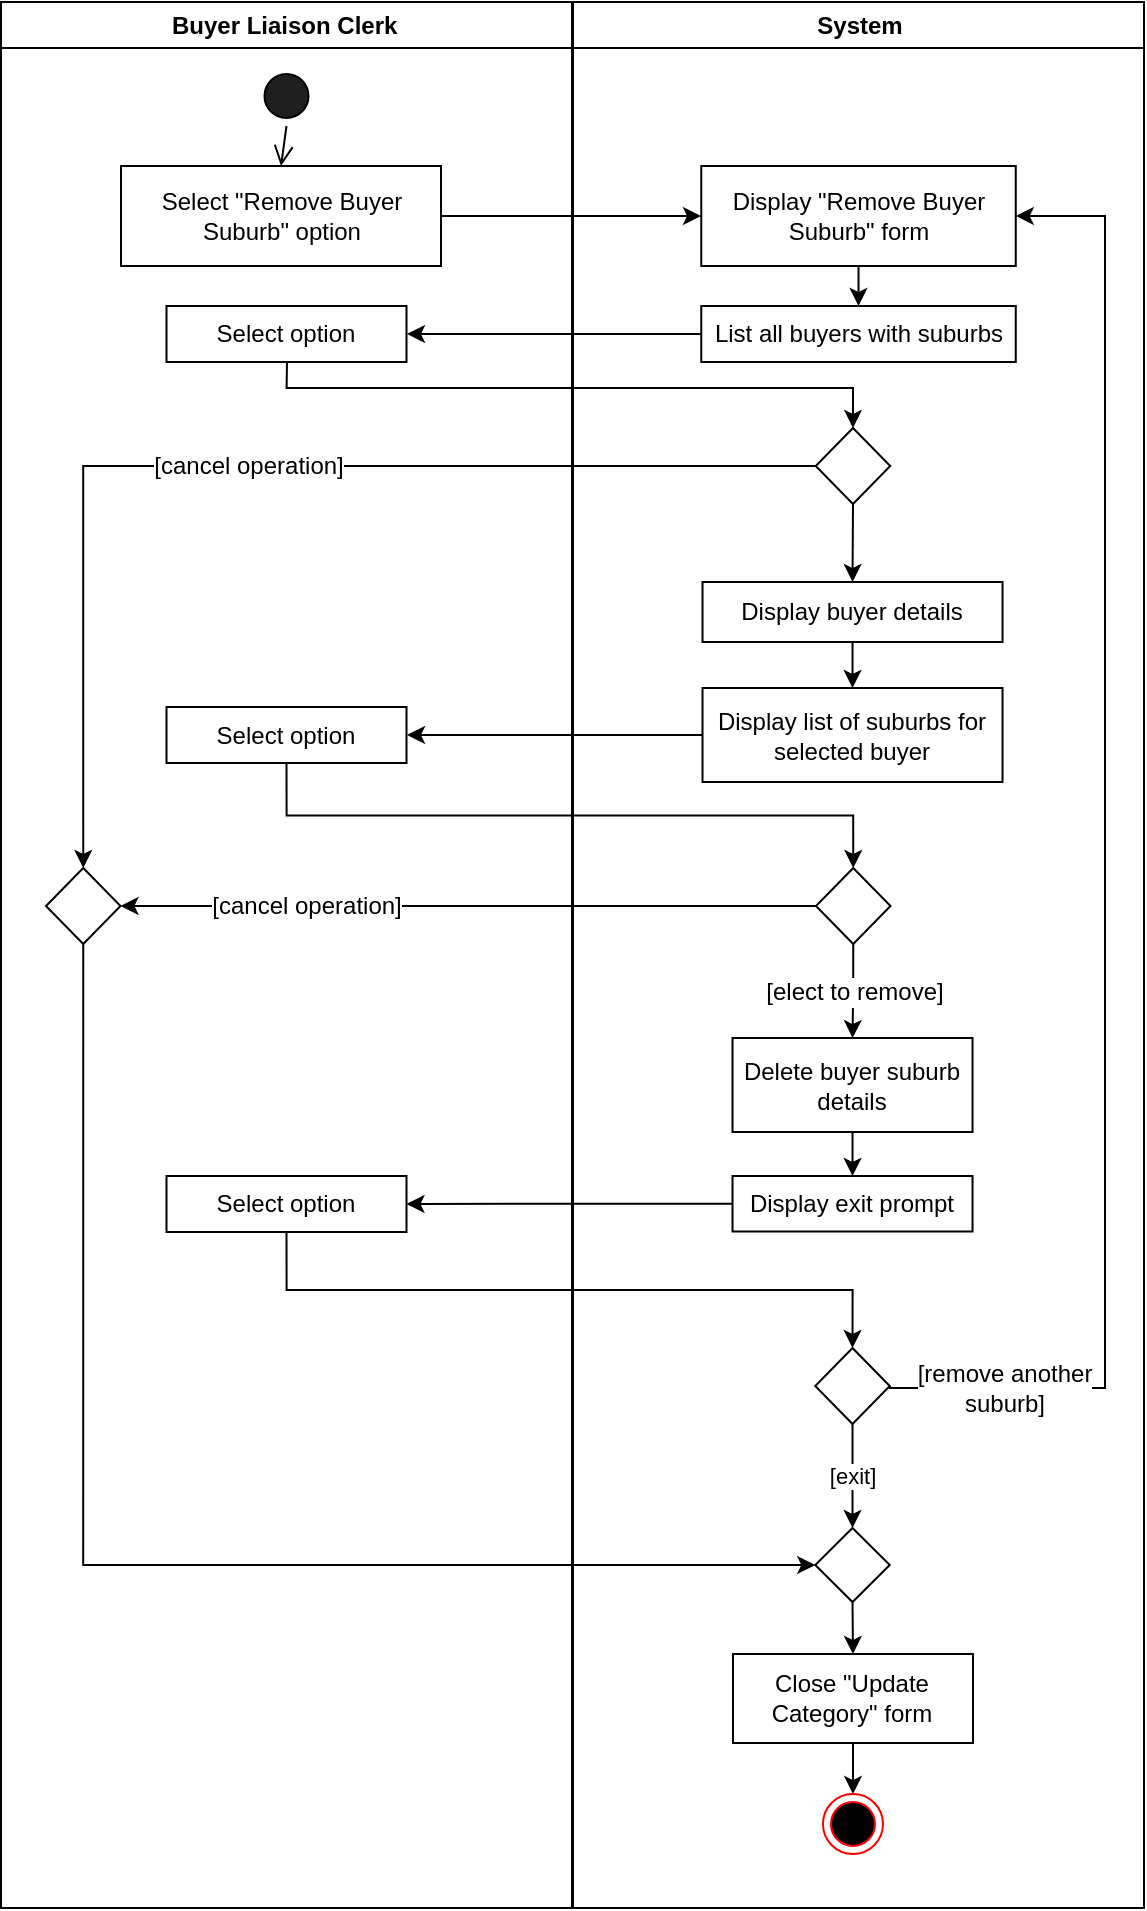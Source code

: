 <mxfile version="20.3.6" type="github">
  <diagram name="Page-1" id="e7e014a7-5840-1c2e-5031-d8a46d1fe8dd">
    <mxGraphModel dx="621" dy="1108" grid="1" gridSize="10" guides="1" tooltips="1" connect="1" arrows="1" fold="1" page="1" pageScale="1" pageWidth="1169" pageHeight="1654" math="0" shadow="0">
      <root>
        <mxCell id="0" />
        <mxCell id="1" parent="0" />
        <mxCell id="2" value="Buyer Liaison Clerk " style="swimlane;whiteSpace=wrap;rounded=0;deletable=0;movable=0;expand=1;collapsible=0;snapToPoint=1;" parent="1" vertex="1">
          <mxGeometry x="158.5" y="127" width="285.5" height="953" as="geometry" />
        </mxCell>
        <mxCell id="5" value="" style="ellipse;shape=startState;rounded=0;whiteSpace=wrap;fillColor=#1F1F1F;snapToPoint=1;" parent="2" vertex="1">
          <mxGeometry x="127.75" y="32" width="30" height="30" as="geometry" />
        </mxCell>
        <mxCell id="6" value="" style="edgeStyle=elbowEdgeStyle;elbow=horizontal;verticalAlign=bottom;endArrow=open;endSize=8;endFill=1;rounded=0;exitX=0.5;exitY=1;exitDx=0;exitDy=0;snapToPoint=1;" parent="2" source="5" target="7" edge="1">
          <mxGeometry x="100" y="40" as="geometry">
            <mxPoint x="115" y="110" as="targetPoint" />
            <mxPoint x="140.5" y="90" as="sourcePoint" />
          </mxGeometry>
        </mxCell>
        <mxCell id="7" value="Select &quot;Remove Buyer Suburb&quot; option" style="rounded=0;whiteSpace=wrap;snapToPoint=1;" parent="2" vertex="1">
          <mxGeometry x="60" y="82" width="160" height="50" as="geometry" />
        </mxCell>
        <mxCell id="bqYrFDz9AfAW0xV19m9E-46" value="Select option" style="whiteSpace=wrap;html=1;rounded=0;snapToPoint=1;" parent="2" vertex="1">
          <mxGeometry x="82.75" y="152" width="120" height="28" as="geometry" />
        </mxCell>
        <mxCell id="VSnS6wqzOySut8PEu_Ir-57" value="" style="rhombus;whiteSpace=wrap;html=1;rounded=0;snapToPoint=1;" parent="2" vertex="1">
          <mxGeometry x="22.5" y="433" width="37.25" height="38" as="geometry" />
        </mxCell>
        <mxCell id="h0bp7gTQh3Y6S4Nnvwro-19" value="Select option" style="whiteSpace=wrap;html=1;rounded=0;snapToPoint=1;" parent="2" vertex="1">
          <mxGeometry x="82.75" y="352.5" width="120" height="28" as="geometry" />
        </mxCell>
        <mxCell id="h0bp7gTQh3Y6S4Nnvwro-26" value="Select option" style="whiteSpace=wrap;html=1;rounded=0;snapToPoint=1;" parent="2" vertex="1">
          <mxGeometry x="82.75" y="587" width="120" height="28" as="geometry" />
        </mxCell>
        <mxCell id="3" value="System" style="swimlane;whiteSpace=wrap;rounded=0;deletable=0;movable=0;expand=1;collapsible=0;snapToPoint=1;" parent="1" vertex="1">
          <mxGeometry x="444.5" y="127" width="285.5" height="953" as="geometry" />
        </mxCell>
        <mxCell id="h0bp7gTQh3Y6S4Nnvwro-7" style="edgeStyle=orthogonalEdgeStyle;rounded=0;orthogonalLoop=1;jettySize=auto;html=1;exitX=0.5;exitY=1;exitDx=0;exitDy=0;entryX=0.5;entryY=0;entryDx=0;entryDy=0;snapToPoint=1;" parent="3" source="bqYrFDz9AfAW0xV19m9E-42" target="bqYrFDz9AfAW0xV19m9E-44" edge="1">
          <mxGeometry relative="1" as="geometry" />
        </mxCell>
        <mxCell id="bqYrFDz9AfAW0xV19m9E-42" value="Display &quot;Remove Buyer Suburb&quot; form" style="whiteSpace=wrap;html=1;rounded=0;snapToPoint=1;" parent="3" vertex="1">
          <mxGeometry x="64.13" y="82" width="157.25" height="50" as="geometry" />
        </mxCell>
        <mxCell id="bqYrFDz9AfAW0xV19m9E-44" value="List all buyers with suburbs" style="whiteSpace=wrap;html=1;rounded=0;snapToPoint=1;" parent="3" vertex="1">
          <mxGeometry x="64.13" y="152" width="157.25" height="28" as="geometry" />
        </mxCell>
        <mxCell id="h0bp7gTQh3Y6S4Nnvwro-15" style="edgeStyle=orthogonalEdgeStyle;rounded=0;orthogonalLoop=1;jettySize=auto;html=1;exitX=0.5;exitY=1;exitDx=0;exitDy=0;entryX=0.5;entryY=0;entryDx=0;entryDy=0;" parent="3" source="bqYrFDz9AfAW0xV19m9E-48" target="VSnS6wqzOySut8PEu_Ir-7" edge="1">
          <mxGeometry relative="1" as="geometry" />
        </mxCell>
        <mxCell id="bqYrFDz9AfAW0xV19m9E-48" value="" style="rhombus;whiteSpace=wrap;html=1;rounded=0;snapToPoint=1;" parent="3" vertex="1">
          <mxGeometry x="121.37" y="213" width="37.25" height="38" as="geometry" />
        </mxCell>
        <mxCell id="h0bp7gTQh3Y6S4Nnvwro-16" style="edgeStyle=orthogonalEdgeStyle;rounded=0;orthogonalLoop=1;jettySize=auto;html=1;exitX=0.5;exitY=1;exitDx=0;exitDy=0;entryX=0.5;entryY=0;entryDx=0;entryDy=0;" parent="3" source="VSnS6wqzOySut8PEu_Ir-7" target="h0bp7gTQh3Y6S4Nnvwro-9" edge="1">
          <mxGeometry relative="1" as="geometry" />
        </mxCell>
        <mxCell id="VSnS6wqzOySut8PEu_Ir-7" value="Display buyer details" style="whiteSpace=wrap;html=1;rounded=0;snapToPoint=1;" parent="3" vertex="1">
          <mxGeometry x="64.76" y="290" width="150" height="30" as="geometry" />
        </mxCell>
        <mxCell id="VSnS6wqzOySut8PEu_Ir-62" value="[elect to remove]" style="edgeStyle=orthogonalEdgeStyle;rounded=0;orthogonalLoop=1;jettySize=auto;html=1;exitX=0.5;exitY=1;exitDx=0;exitDy=0;fontFamily=Helvetica;fontSize=12;fontColor=default;snapToPoint=1;entryX=0.5;entryY=0;entryDx=0;entryDy=0;" parent="3" source="VSnS6wqzOySut8PEu_Ir-11" target="h0bp7gTQh3Y6S4Nnvwro-22" edge="1">
          <mxGeometry relative="1" as="geometry">
            <mxPoint x="139.5" y="518" as="targetPoint" />
          </mxGeometry>
        </mxCell>
        <mxCell id="VSnS6wqzOySut8PEu_Ir-11" value="" style="rhombus;whiteSpace=wrap;html=1;rounded=0;snapToPoint=1;" parent="3" vertex="1">
          <mxGeometry x="121.5" y="433" width="37.25" height="38" as="geometry" />
        </mxCell>
        <mxCell id="VSnS6wqzOySut8PEu_Ir-33" value="Display exit prompt" style="whiteSpace=wrap;html=1;rounded=0;snapToPoint=1;" parent="3" vertex="1">
          <mxGeometry x="79.76" y="587" width="120" height="27.75" as="geometry" />
        </mxCell>
        <mxCell id="VSnS6wqzOySut8PEu_Ir-43" value="" style="edgeStyle=orthogonalEdgeStyle;rounded=0;orthogonalLoop=1;jettySize=auto;html=1;fontFamily=Helvetica;fontSize=12;fontColor=default;snapToPoint=1;" parent="3" source="VSnS6wqzOySut8PEu_Ir-39" target="VSnS6wqzOySut8PEu_Ir-41" edge="1">
          <mxGeometry relative="1" as="geometry" />
        </mxCell>
        <mxCell id="VSnS6wqzOySut8PEu_Ir-39" value="Close &quot;Update &lt;br&gt;Category&quot; form" style="whiteSpace=wrap;html=1;rounded=0;snapToPoint=1;" parent="3" vertex="1">
          <mxGeometry x="79.99" y="826" width="120" height="44.5" as="geometry" />
        </mxCell>
        <mxCell id="VSnS6wqzOySut8PEu_Ir-41" value="" style="ellipse;html=1;shape=endState;fillColor=#000000;strokeColor=#ff0000;rounded=0;fontFamily=Helvetica;fontSize=12;fontColor=default;snapToPoint=1;" parent="3" vertex="1">
          <mxGeometry x="124.99" y="896" width="30" height="30" as="geometry" />
        </mxCell>
        <mxCell id="VSnS6wqzOySut8PEu_Ir-53" value="[remove another &lt;br&gt;suburb]" style="edgeStyle=orthogonalEdgeStyle;rounded=0;orthogonalLoop=1;jettySize=auto;html=1;exitX=1;exitY=0.5;exitDx=0;exitDy=0;fontFamily=Helvetica;fontSize=12;fontColor=default;entryX=1;entryY=0.5;entryDx=0;entryDy=0;snapToPoint=1;" parent="3" source="h0bp7gTQh3Y6S4Nnvwro-28" target="bqYrFDz9AfAW0xV19m9E-42" edge="1">
          <mxGeometry x="-0.843" relative="1" as="geometry">
            <mxPoint x="255.5" y="101.333" as="targetPoint" />
            <Array as="points">
              <mxPoint x="158" y="693" />
              <mxPoint x="266" y="693" />
              <mxPoint x="266" y="107" />
            </Array>
            <mxPoint as="offset" />
          </mxGeometry>
        </mxCell>
        <mxCell id="h0bp7gTQh3Y6S4Nnvwro-9" value="Display list of suburbs for selected buyer" style="whiteSpace=wrap;html=1;rounded=0;" parent="3" vertex="1">
          <mxGeometry x="64.76" y="343" width="150" height="47" as="geometry" />
        </mxCell>
        <mxCell id="h0bp7gTQh3Y6S4Nnvwro-25" style="edgeStyle=orthogonalEdgeStyle;rounded=0;orthogonalLoop=1;jettySize=auto;html=1;exitX=0.5;exitY=1;exitDx=0;exitDy=0;entryX=0.5;entryY=0;entryDx=0;entryDy=0;" parent="3" source="h0bp7gTQh3Y6S4Nnvwro-22" target="VSnS6wqzOySut8PEu_Ir-33" edge="1">
          <mxGeometry relative="1" as="geometry" />
        </mxCell>
        <mxCell id="h0bp7gTQh3Y6S4Nnvwro-22" value="Delete buyer suburb details" style="rounded=0;whiteSpace=wrap;html=1;" parent="3" vertex="1">
          <mxGeometry x="79.76" y="518" width="120" height="47" as="geometry" />
        </mxCell>
        <mxCell id="neDA6W62aE-01fKnXoZc-8" value="[exit]" style="edgeStyle=orthogonalEdgeStyle;rounded=0;orthogonalLoop=1;jettySize=auto;html=1;exitX=0.5;exitY=1;exitDx=0;exitDy=0;entryX=0.5;entryY=0;entryDx=0;entryDy=0;" edge="1" parent="3" source="h0bp7gTQh3Y6S4Nnvwro-28" target="neDA6W62aE-01fKnXoZc-7">
          <mxGeometry relative="1" as="geometry" />
        </mxCell>
        <mxCell id="h0bp7gTQh3Y6S4Nnvwro-28" value="" style="rhombus;whiteSpace=wrap;html=1;rounded=0;snapToPoint=1;" parent="3" vertex="1">
          <mxGeometry x="121.13" y="673" width="37.25" height="38" as="geometry" />
        </mxCell>
        <mxCell id="neDA6W62aE-01fKnXoZc-9" style="edgeStyle=orthogonalEdgeStyle;rounded=0;orthogonalLoop=1;jettySize=auto;html=1;exitX=0.5;exitY=1;exitDx=0;exitDy=0;entryX=0.5;entryY=0;entryDx=0;entryDy=0;" edge="1" parent="3" source="neDA6W62aE-01fKnXoZc-7" target="VSnS6wqzOySut8PEu_Ir-39">
          <mxGeometry relative="1" as="geometry" />
        </mxCell>
        <mxCell id="neDA6W62aE-01fKnXoZc-7" value="" style="rhombus;whiteSpace=wrap;html=1;rounded=0;snapToPoint=1;" vertex="1" parent="3">
          <mxGeometry x="121.13" y="763" width="37.25" height="37" as="geometry" />
        </mxCell>
        <mxCell id="bqYrFDz9AfAW0xV19m9E-43" value="" style="edgeStyle=orthogonalEdgeStyle;rounded=0;orthogonalLoop=1;jettySize=auto;html=1;snapToPoint=1;" parent="1" source="7" target="bqYrFDz9AfAW0xV19m9E-42" edge="1">
          <mxGeometry relative="1" as="geometry" />
        </mxCell>
        <mxCell id="bqYrFDz9AfAW0xV19m9E-47" value="" style="edgeStyle=orthogonalEdgeStyle;rounded=0;orthogonalLoop=1;jettySize=auto;html=1;snapToPoint=1;" parent="1" source="bqYrFDz9AfAW0xV19m9E-44" target="bqYrFDz9AfAW0xV19m9E-46" edge="1">
          <mxGeometry relative="1" as="geometry" />
        </mxCell>
        <mxCell id="bqYrFDz9AfAW0xV19m9E-49" value="" style="edgeStyle=orthogonalEdgeStyle;rounded=0;orthogonalLoop=1;jettySize=auto;html=1;entryX=0.5;entryY=0;entryDx=0;entryDy=0;snapToPoint=1;" parent="1" source="bqYrFDz9AfAW0xV19m9E-46" target="bqYrFDz9AfAW0xV19m9E-48" edge="1">
          <mxGeometry relative="1" as="geometry">
            <Array as="points">
              <mxPoint x="301" y="320" />
              <mxPoint x="585" y="320" />
            </Array>
          </mxGeometry>
        </mxCell>
        <mxCell id="VSnS6wqzOySut8PEu_Ir-52" value="[cancel operation]" style="endArrow=classic;html=1;rounded=0;fontFamily=Helvetica;fontSize=12;fontColor=default;snapToPoint=1;exitX=0;exitY=0.5;exitDx=0;exitDy=0;entryX=1;entryY=0.5;entryDx=0;entryDy=0;" parent="1" source="VSnS6wqzOySut8PEu_Ir-11" target="VSnS6wqzOySut8PEu_Ir-57" edge="1">
          <mxGeometry x="0.468" width="50" height="50" relative="1" as="geometry">
            <mxPoint x="380" y="940" as="sourcePoint" />
            <mxPoint x="230" y="580" as="targetPoint" />
            <Array as="points" />
            <mxPoint as="offset" />
          </mxGeometry>
        </mxCell>
        <mxCell id="VSnS6wqzOySut8PEu_Ir-59" value="[cancel operation]" style="edgeStyle=orthogonalEdgeStyle;rounded=0;orthogonalLoop=1;jettySize=auto;html=1;exitX=0;exitY=0.5;exitDx=0;exitDy=0;entryX=0.5;entryY=0;entryDx=0;entryDy=0;fontFamily=Helvetica;fontSize=12;fontColor=default;snapToPoint=1;" parent="1" source="bqYrFDz9AfAW0xV19m9E-48" target="VSnS6wqzOySut8PEu_Ir-57" edge="1">
          <mxGeometry relative="1" as="geometry" />
        </mxCell>
        <mxCell id="h0bp7gTQh3Y6S4Nnvwro-20" style="edgeStyle=orthogonalEdgeStyle;rounded=0;orthogonalLoop=1;jettySize=auto;html=1;exitX=0;exitY=0.5;exitDx=0;exitDy=0;" parent="1" source="h0bp7gTQh3Y6S4Nnvwro-9" target="h0bp7gTQh3Y6S4Nnvwro-19" edge="1">
          <mxGeometry relative="1" as="geometry" />
        </mxCell>
        <mxCell id="h0bp7gTQh3Y6S4Nnvwro-21" style="edgeStyle=orthogonalEdgeStyle;rounded=0;orthogonalLoop=1;jettySize=auto;html=1;exitX=0.5;exitY=1;exitDx=0;exitDy=0;entryX=0.5;entryY=0;entryDx=0;entryDy=0;" parent="1" source="h0bp7gTQh3Y6S4Nnvwro-19" target="VSnS6wqzOySut8PEu_Ir-11" edge="1">
          <mxGeometry relative="1" as="geometry" />
        </mxCell>
        <mxCell id="h0bp7gTQh3Y6S4Nnvwro-27" style="edgeStyle=orthogonalEdgeStyle;rounded=0;orthogonalLoop=1;jettySize=auto;html=1;exitX=0;exitY=0.5;exitDx=0;exitDy=0;entryX=1;entryY=0.5;entryDx=0;entryDy=0;" parent="1" source="VSnS6wqzOySut8PEu_Ir-33" target="h0bp7gTQh3Y6S4Nnvwro-26" edge="1">
          <mxGeometry relative="1" as="geometry" />
        </mxCell>
        <mxCell id="h0bp7gTQh3Y6S4Nnvwro-29" style="edgeStyle=orthogonalEdgeStyle;rounded=0;orthogonalLoop=1;jettySize=auto;html=1;exitX=0.5;exitY=1;exitDx=0;exitDy=0;entryX=0.5;entryY=0;entryDx=0;entryDy=0;" parent="1" source="h0bp7gTQh3Y6S4Nnvwro-26" target="h0bp7gTQh3Y6S4Nnvwro-28" edge="1">
          <mxGeometry relative="1" as="geometry" />
        </mxCell>
        <mxCell id="VSnS6wqzOySut8PEu_Ir-60" style="edgeStyle=orthogonalEdgeStyle;rounded=0;orthogonalLoop=1;jettySize=auto;html=1;exitX=0.5;exitY=1;exitDx=0;exitDy=0;fontFamily=Helvetica;fontSize=12;fontColor=default;snapToPoint=1;entryX=0;entryY=0.5;entryDx=0;entryDy=0;" parent="1" source="VSnS6wqzOySut8PEu_Ir-57" target="neDA6W62aE-01fKnXoZc-7" edge="1">
          <mxGeometry relative="1" as="geometry">
            <mxPoint x="200" y="970" as="targetPoint" />
          </mxGeometry>
        </mxCell>
      </root>
    </mxGraphModel>
  </diagram>
</mxfile>
